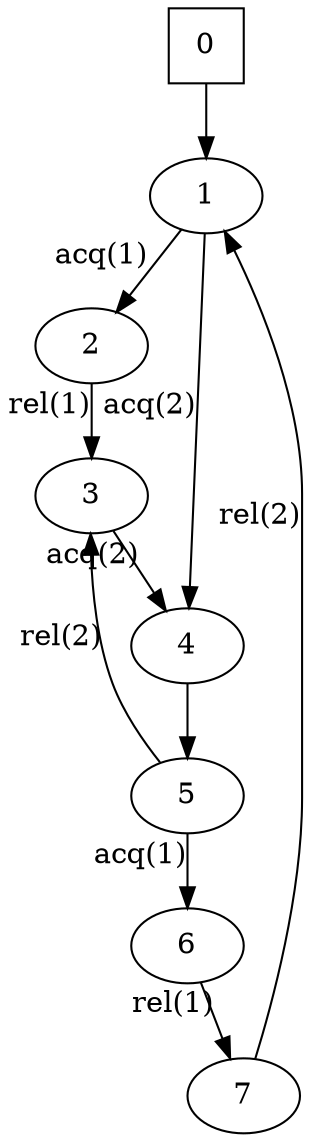 digraph auto_3{
0[shape=square];
1;
2;
3;
4;
5;
6;
7;
1 -> 2[xlabel="acq(1)"];
1 -> 4[xlabel="acq(2)"];
3 -> 4[xlabel="acq(2)"];
4 -> 5;
6 -> 7[xlabel="rel(1)"];
2 -> 3[xlabel="rel(1)"];
0 -> 1;
7 -> 1[xlabel="rel(2)"];
5 -> 6[xlabel="acq(1)"];
5 -> 3[xlabel="rel(2)"];
}
